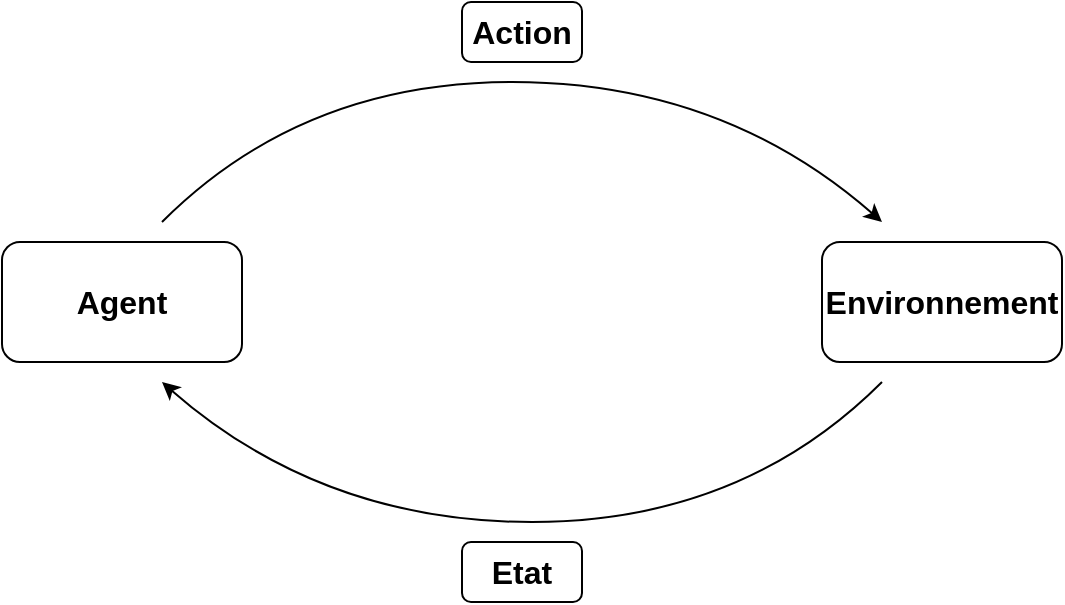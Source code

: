 <mxfile version="24.7.1" type="github">
  <diagram name="Page-1" id="mEmQ_oOa6WaXtvkCoxvF">
    <mxGraphModel dx="794" dy="851" grid="1" gridSize="10" guides="1" tooltips="1" connect="1" arrows="1" fold="1" page="1" pageScale="1" pageWidth="827" pageHeight="1169" math="0" shadow="0">
      <root>
        <mxCell id="0" />
        <mxCell id="1" parent="0" />
        <mxCell id="ajgLkUNCnTRj5vkZ2E1j-1" value="&lt;b&gt;&lt;font style=&quot;font-size: 16px;&quot;&gt;Agent&lt;/font&gt;&lt;/b&gt;" style="rounded=1;whiteSpace=wrap;html=1;" vertex="1" parent="1">
          <mxGeometry x="80" y="290" width="120" height="60" as="geometry" />
        </mxCell>
        <mxCell id="ajgLkUNCnTRj5vkZ2E1j-2" value="&lt;b&gt;&lt;font style=&quot;font-size: 16px;&quot;&gt;Environnement&lt;/font&gt;&lt;/b&gt;" style="rounded=1;whiteSpace=wrap;html=1;" vertex="1" parent="1">
          <mxGeometry x="490" y="290" width="120" height="60" as="geometry" />
        </mxCell>
        <mxCell id="ajgLkUNCnTRj5vkZ2E1j-3" value="" style="endArrow=classic;html=1;rounded=0;curved=1;fontStyle=1" edge="1" parent="1">
          <mxGeometry width="50" height="50" relative="1" as="geometry">
            <mxPoint x="160" y="280" as="sourcePoint" />
            <mxPoint x="520" y="280" as="targetPoint" />
            <Array as="points">
              <mxPoint x="230" y="210" />
              <mxPoint x="440" y="210" />
            </Array>
          </mxGeometry>
        </mxCell>
        <mxCell id="ajgLkUNCnTRj5vkZ2E1j-4" value="" style="endArrow=classic;html=1;rounded=0;curved=1;fontStyle=1" edge="1" parent="1">
          <mxGeometry width="50" height="50" relative="1" as="geometry">
            <mxPoint x="520" y="360" as="sourcePoint" />
            <mxPoint x="160" y="360" as="targetPoint" />
            <Array as="points">
              <mxPoint x="450" y="430" />
              <mxPoint x="240" y="430" />
            </Array>
          </mxGeometry>
        </mxCell>
        <mxCell id="ajgLkUNCnTRj5vkZ2E1j-5" value="&lt;b&gt;&lt;font style=&quot;font-size: 16px;&quot;&gt;Action&lt;/font&gt;&lt;/b&gt;" style="rounded=1;whiteSpace=wrap;html=1;" vertex="1" parent="1">
          <mxGeometry x="310" y="170" width="60" height="30" as="geometry" />
        </mxCell>
        <mxCell id="ajgLkUNCnTRj5vkZ2E1j-6" value="&lt;b&gt;&lt;font style=&quot;font-size: 16px;&quot;&gt;Etat&lt;/font&gt;&lt;/b&gt;" style="rounded=1;whiteSpace=wrap;html=1;" vertex="1" parent="1">
          <mxGeometry x="310" y="440" width="60" height="30" as="geometry" />
        </mxCell>
      </root>
    </mxGraphModel>
  </diagram>
</mxfile>
